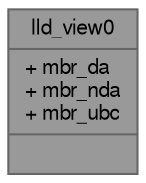 digraph "lld_view0"
{
 // LATEX_PDF_SIZE
  bgcolor="transparent";
  edge [fontname=FreeSans,fontsize=10,labelfontname=FreeSans,labelfontsize=10];
  node [fontname=FreeSans,fontsize=10,shape=box,height=0.2,width=0.4];
  Node1 [shape=record,label="{lld_view0\n|+ mbr_da\l+ mbr_nda\l+ mbr_ubc\l|}",height=0.2,width=0.4,color="gray40", fillcolor="grey60", style="filled", fontcolor="black",tooltip="Structure for storing parameters for DMA view0 that can be performed by the DMA Master transfer."];
}
